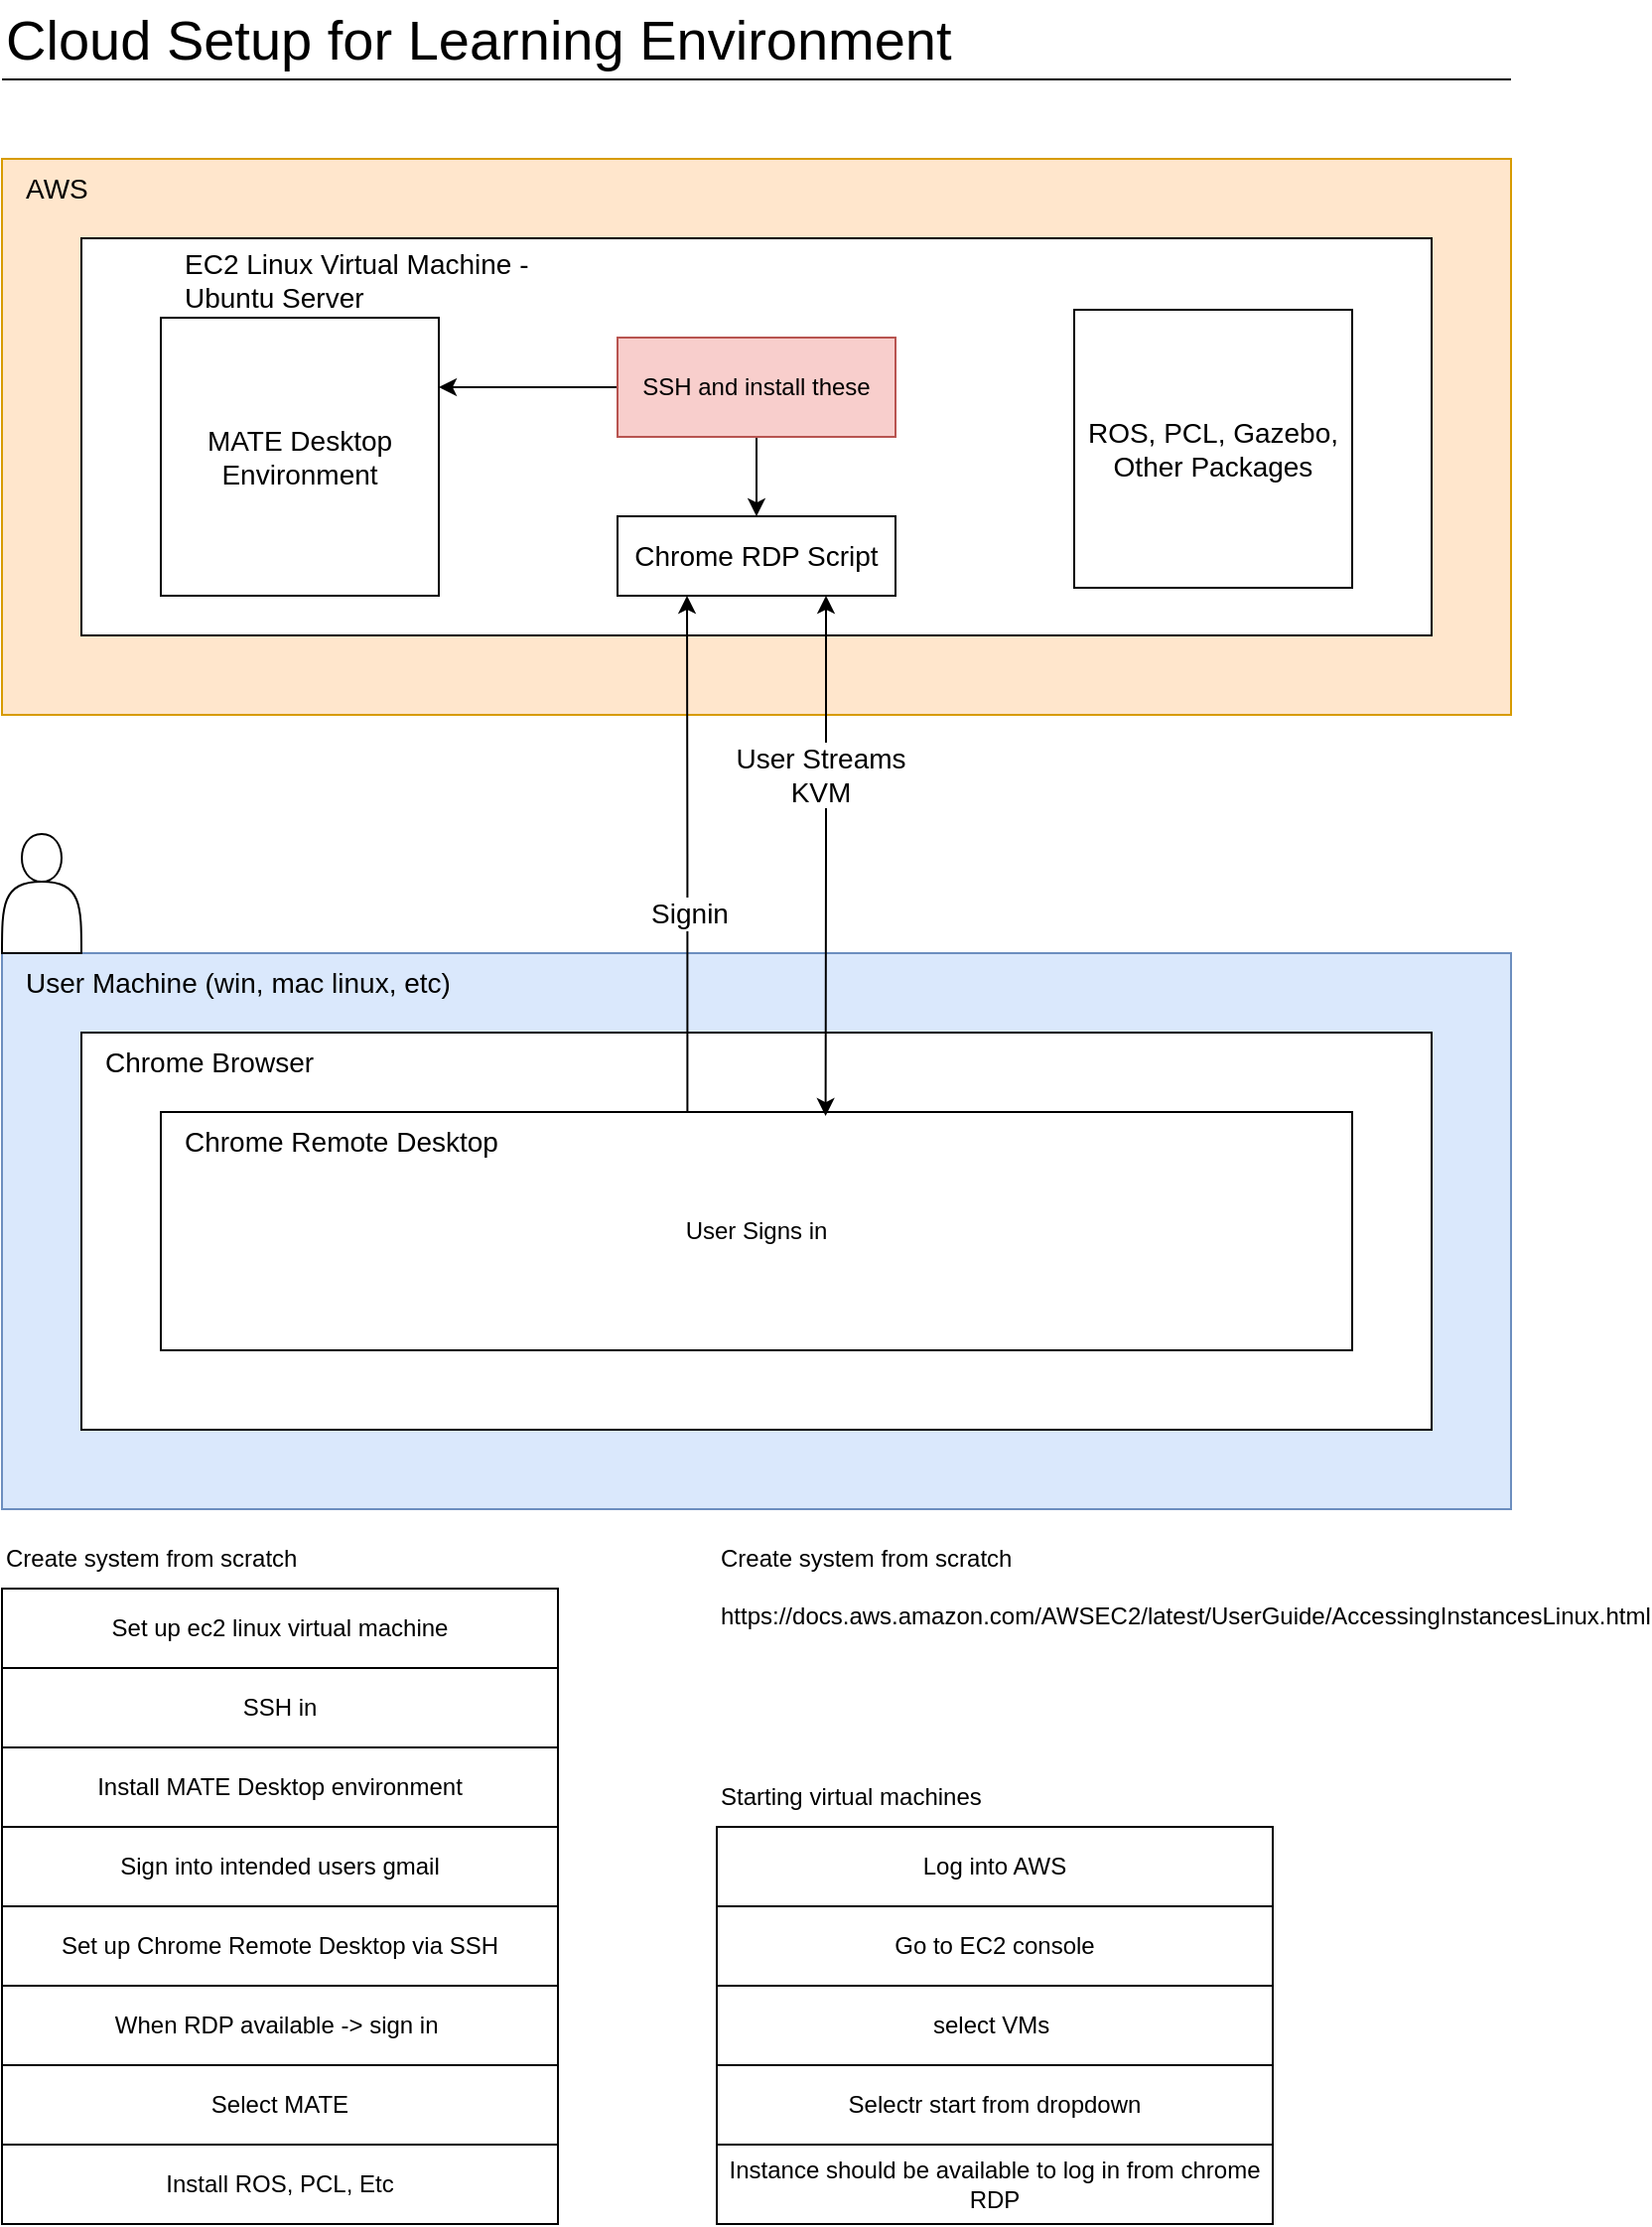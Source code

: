 <mxfile version="17.3.0" type="github">
  <diagram id="FiLudgv4UGmtYQNG53DB" name="Page-1">
    <mxGraphModel dx="1367" dy="877" grid="1" gridSize="10" guides="1" tooltips="1" connect="1" arrows="1" fold="1" page="1" pageScale="1" pageWidth="827" pageHeight="1169" math="0" shadow="0">
      <root>
        <mxCell id="0" />
        <mxCell id="1" parent="0" />
        <mxCell id="fCbCj9mszyti0dIkxIe6-2" value="" style="rounded=0;whiteSpace=wrap;html=1;fillColor=#ffe6cc;strokeColor=#d79b00;" parent="1" vertex="1">
          <mxGeometry x="40" y="120" width="760" height="280" as="geometry" />
        </mxCell>
        <mxCell id="fCbCj9mszyti0dIkxIe6-3" value="" style="endArrow=none;html=1;rounded=0;" parent="1" edge="1">
          <mxGeometry width="50" height="50" relative="1" as="geometry">
            <mxPoint x="40" y="80" as="sourcePoint" />
            <mxPoint x="800" y="80" as="targetPoint" />
          </mxGeometry>
        </mxCell>
        <mxCell id="fCbCj9mszyti0dIkxIe6-4" value="Cloud Setup for Learning Environment" style="text;html=1;strokeColor=none;fillColor=none;align=left;verticalAlign=bottom;whiteSpace=wrap;rounded=0;fontStyle=0;fontSize=28;labelPosition=center;verticalLabelPosition=middle;" parent="1" vertex="1">
          <mxGeometry x="40" y="40" width="510" height="40" as="geometry" />
        </mxCell>
        <mxCell id="fCbCj9mszyti0dIkxIe6-5" value="AWS" style="text;html=1;strokeColor=none;fillColor=none;align=left;verticalAlign=middle;whiteSpace=wrap;rounded=0;fontSize=14;" parent="1" vertex="1">
          <mxGeometry x="50" y="120" width="120" height="30" as="geometry" />
        </mxCell>
        <mxCell id="fCbCj9mszyti0dIkxIe6-6" value="" style="rounded=0;whiteSpace=wrap;html=1;" parent="1" vertex="1">
          <mxGeometry x="80" y="160" width="680" height="200" as="geometry" />
        </mxCell>
        <mxCell id="fCbCj9mszyti0dIkxIe6-7" value="EC2 Linux Virtual Machine - Ubuntu Server" style="text;html=1;strokeColor=none;fillColor=none;align=left;verticalAlign=middle;whiteSpace=wrap;rounded=0;fontSize=14;" parent="1" vertex="1">
          <mxGeometry x="130" y="166" width="190" height="30" as="geometry" />
        </mxCell>
        <mxCell id="fCbCj9mszyti0dIkxIe6-8" value="MATE Desktop Environment" style="rounded=0;whiteSpace=wrap;html=1;fontSize=14;" parent="1" vertex="1">
          <mxGeometry x="120" y="200" width="140" height="140" as="geometry" />
        </mxCell>
        <mxCell id="fCbCj9mszyti0dIkxIe6-9" value="ROS, PCL, Gazebo, Other Packages" style="rounded=0;whiteSpace=wrap;html=1;fontSize=14;" parent="1" vertex="1">
          <mxGeometry x="580" y="196" width="140" height="140" as="geometry" />
        </mxCell>
        <mxCell id="fCbCj9mszyti0dIkxIe6-10" value="Chrome RDP Script" style="rounded=0;whiteSpace=wrap;html=1;fontSize=14;" parent="1" vertex="1">
          <mxGeometry x="350" y="300" width="140" height="40" as="geometry" />
        </mxCell>
        <mxCell id="fCbCj9mszyti0dIkxIe6-11" value="" style="rounded=0;whiteSpace=wrap;html=1;fillColor=#dae8fc;strokeColor=#6c8ebf;" parent="1" vertex="1">
          <mxGeometry x="40" y="520" width="760" height="280" as="geometry" />
        </mxCell>
        <mxCell id="fCbCj9mszyti0dIkxIe6-12" value="User Machine (win, mac linux, etc)" style="text;html=1;strokeColor=none;fillColor=none;align=left;verticalAlign=middle;whiteSpace=wrap;rounded=0;fontSize=14;" parent="1" vertex="1">
          <mxGeometry x="50" y="520" width="290" height="30" as="geometry" />
        </mxCell>
        <mxCell id="fCbCj9mszyti0dIkxIe6-13" value="" style="rounded=0;whiteSpace=wrap;html=1;" parent="1" vertex="1">
          <mxGeometry x="80" y="560" width="680" height="200" as="geometry" />
        </mxCell>
        <mxCell id="fCbCj9mszyti0dIkxIe6-14" value="Chrome Browser" style="text;html=1;strokeColor=none;fillColor=none;align=left;verticalAlign=middle;whiteSpace=wrap;rounded=0;fontSize=14;" parent="1" vertex="1">
          <mxGeometry x="90" y="560" width="190" height="30" as="geometry" />
        </mxCell>
        <mxCell id="fCbCj9mszyti0dIkxIe6-17" style="edgeStyle=orthogonalEdgeStyle;rounded=0;orthogonalLoop=1;jettySize=auto;html=1;fontSize=14;entryX=0.25;entryY=1;entryDx=0;entryDy=0;exitX=0.442;exitY=0;exitDx=0;exitDy=0;exitPerimeter=0;" parent="1" source="fCbCj9mszyti0dIkxIe6-15" target="fCbCj9mszyti0dIkxIe6-10" edge="1">
          <mxGeometry relative="1" as="geometry" />
        </mxCell>
        <mxCell id="fCbCj9mszyti0dIkxIe6-20" value="Signin" style="edgeLabel;html=1;align=center;verticalAlign=middle;resizable=0;points=[];fontSize=14;" parent="fCbCj9mszyti0dIkxIe6-17" vertex="1" connectable="0">
          <mxGeometry x="-0.178" y="-1" relative="1" as="geometry">
            <mxPoint y="7" as="offset" />
          </mxGeometry>
        </mxCell>
        <mxCell id="fCbCj9mszyti0dIkxIe6-15" value="User Signs in" style="rounded=0;whiteSpace=wrap;html=1;" parent="1" vertex="1">
          <mxGeometry x="120" y="600" width="600" height="120" as="geometry" />
        </mxCell>
        <mxCell id="fCbCj9mszyti0dIkxIe6-16" value="Chrome Remote Desktop" style="text;html=1;strokeColor=none;fillColor=none;align=left;verticalAlign=middle;whiteSpace=wrap;rounded=0;fontSize=14;" parent="1" vertex="1">
          <mxGeometry x="130" y="600" width="190" height="30" as="geometry" />
        </mxCell>
        <mxCell id="fCbCj9mszyti0dIkxIe6-18" style="edgeStyle=orthogonalEdgeStyle;rounded=0;orthogonalLoop=1;jettySize=auto;html=1;entryX=0.558;entryY=0.017;entryDx=0;entryDy=0;entryPerimeter=0;fontSize=14;exitX=0.75;exitY=1;exitDx=0;exitDy=0;startArrow=classic;startFill=1;" parent="1" source="fCbCj9mszyti0dIkxIe6-10" target="fCbCj9mszyti0dIkxIe6-15" edge="1">
          <mxGeometry relative="1" as="geometry" />
        </mxCell>
        <mxCell id="fCbCj9mszyti0dIkxIe6-19" value="&lt;div&gt;User Streams&lt;/div&gt;&lt;div&gt;KVM&lt;/div&gt;" style="edgeLabel;html=1;align=center;verticalAlign=middle;resizable=0;points=[];fontSize=14;" parent="fCbCj9mszyti0dIkxIe6-18" vertex="1" connectable="0">
          <mxGeometry x="-0.152" y="-3" relative="1" as="geometry">
            <mxPoint y="-21" as="offset" />
          </mxGeometry>
        </mxCell>
        <mxCell id="-mVsFdHJDbbOlhyKBQoK-1" value="" style="shape=image;verticalLabelPosition=bottom;labelBackgroundColor=default;verticalAlign=top;aspect=fixed;imageAspect=0;image=https://image.similarpng.com/very-thumbnail/2020/12/Google-chrome-logo-in-flat-design-on-transparent-PNG.png;" parent="1" vertex="1">
          <mxGeometry x="720" y="570" width="30" height="30" as="geometry" />
        </mxCell>
        <mxCell id="-mVsFdHJDbbOlhyKBQoK-2" value="" style="shape=image;verticalLabelPosition=bottom;labelBackgroundColor=default;verticalAlign=top;aspect=fixed;imageAspect=0;image=https://upload.wikimedia.org/wikipedia/commons/thumb/b/b5/Former_Ubuntu_logo.svg/2560px-Former_Ubuntu_logo.svg.png;clipPath=inset(0% 70.33% 0% 0%);" parent="1" vertex="1">
          <mxGeometry x="87" y="166" width="32.26" height="29" as="geometry" />
        </mxCell>
        <mxCell id="-mVsFdHJDbbOlhyKBQoK-6" style="edgeStyle=orthogonalEdgeStyle;rounded=0;orthogonalLoop=1;jettySize=auto;html=1;entryX=1;entryY=0.25;entryDx=0;entryDy=0;" parent="1" source="-mVsFdHJDbbOlhyKBQoK-4" target="fCbCj9mszyti0dIkxIe6-8" edge="1">
          <mxGeometry relative="1" as="geometry" />
        </mxCell>
        <mxCell id="-mVsFdHJDbbOlhyKBQoK-7" style="edgeStyle=orthogonalEdgeStyle;rounded=0;orthogonalLoop=1;jettySize=auto;html=1;entryX=0.5;entryY=0;entryDx=0;entryDy=0;" parent="1" source="-mVsFdHJDbbOlhyKBQoK-4" target="fCbCj9mszyti0dIkxIe6-10" edge="1">
          <mxGeometry relative="1" as="geometry" />
        </mxCell>
        <mxCell id="-mVsFdHJDbbOlhyKBQoK-4" value="SSH and install these" style="rounded=0;whiteSpace=wrap;html=1;fillColor=#f8cecc;strokeColor=#b85450;" parent="1" vertex="1">
          <mxGeometry x="350" y="210" width="140" height="50" as="geometry" />
        </mxCell>
        <mxCell id="4zGTrhQUskfJvnYJmJ0G-1" value="" style="shape=actor;whiteSpace=wrap;html=1;" vertex="1" parent="1">
          <mxGeometry x="40" y="460" width="40" height="60" as="geometry" />
        </mxCell>
        <mxCell id="4zGTrhQUskfJvnYJmJ0G-3" value="Set up ec2 linux virtual machine" style="rounded=0;whiteSpace=wrap;html=1;" vertex="1" parent="1">
          <mxGeometry x="40" y="840" width="280" height="40" as="geometry" />
        </mxCell>
        <mxCell id="4zGTrhQUskfJvnYJmJ0G-4" value="Create system from scratch" style="text;html=1;strokeColor=none;fillColor=none;align=left;verticalAlign=middle;whiteSpace=wrap;rounded=0;" vertex="1" parent="1">
          <mxGeometry x="40" y="810" width="160" height="30" as="geometry" />
        </mxCell>
        <mxCell id="4zGTrhQUskfJvnYJmJ0G-5" value="SSH in" style="rounded=0;whiteSpace=wrap;html=1;" vertex="1" parent="1">
          <mxGeometry x="40" y="880" width="280" height="40" as="geometry" />
        </mxCell>
        <mxCell id="4zGTrhQUskfJvnYJmJ0G-6" value="Install MATE Desktop environment" style="rounded=0;whiteSpace=wrap;html=1;" vertex="1" parent="1">
          <mxGeometry x="40" y="920" width="280" height="40" as="geometry" />
        </mxCell>
        <mxCell id="4zGTrhQUskfJvnYJmJ0G-7" value="Set up Chrome Remote Desktop via SSH" style="rounded=0;whiteSpace=wrap;html=1;" vertex="1" parent="1">
          <mxGeometry x="40" y="1000" width="280" height="40" as="geometry" />
        </mxCell>
        <mxCell id="4zGTrhQUskfJvnYJmJ0G-8" value="When RDP available -&amp;gt; sign in&amp;nbsp;" style="rounded=0;whiteSpace=wrap;html=1;" vertex="1" parent="1">
          <mxGeometry x="40" y="1040" width="280" height="40" as="geometry" />
        </mxCell>
        <mxCell id="4zGTrhQUskfJvnYJmJ0G-9" value="Install ROS, PCL, Etc" style="rounded=0;whiteSpace=wrap;html=1;" vertex="1" parent="1">
          <mxGeometry x="40" y="1120" width="280" height="40" as="geometry" />
        </mxCell>
        <mxCell id="4zGTrhQUskfJvnYJmJ0G-10" value="Select MATE" style="rounded=0;whiteSpace=wrap;html=1;" vertex="1" parent="1">
          <mxGeometry x="40" y="1080" width="280" height="40" as="geometry" />
        </mxCell>
        <mxCell id="4zGTrhQUskfJvnYJmJ0G-11" value="Starting virtual machines" style="text;html=1;strokeColor=none;fillColor=none;align=left;verticalAlign=middle;whiteSpace=wrap;rounded=0;" vertex="1" parent="1">
          <mxGeometry x="400" y="930" width="160" height="30" as="geometry" />
        </mxCell>
        <mxCell id="4zGTrhQUskfJvnYJmJ0G-12" value="Log into AWS" style="rounded=0;whiteSpace=wrap;html=1;" vertex="1" parent="1">
          <mxGeometry x="400" y="960" width="280" height="40" as="geometry" />
        </mxCell>
        <mxCell id="4zGTrhQUskfJvnYJmJ0G-13" value="Go to EC2 console" style="rounded=0;whiteSpace=wrap;html=1;" vertex="1" parent="1">
          <mxGeometry x="400" y="1000" width="280" height="40" as="geometry" />
        </mxCell>
        <mxCell id="4zGTrhQUskfJvnYJmJ0G-14" value="select VMs&amp;nbsp;" style="rounded=0;whiteSpace=wrap;html=1;" vertex="1" parent="1">
          <mxGeometry x="400" y="1040" width="280" height="40" as="geometry" />
        </mxCell>
        <mxCell id="4zGTrhQUskfJvnYJmJ0G-15" value="Selectr start from dropdown" style="rounded=0;whiteSpace=wrap;html=1;" vertex="1" parent="1">
          <mxGeometry x="400" y="1080" width="280" height="40" as="geometry" />
        </mxCell>
        <mxCell id="4zGTrhQUskfJvnYJmJ0G-16" value="Sign into intended users gmail" style="rounded=0;whiteSpace=wrap;html=1;" vertex="1" parent="1">
          <mxGeometry x="40" y="960" width="280" height="40" as="geometry" />
        </mxCell>
        <mxCell id="4zGTrhQUskfJvnYJmJ0G-17" value="Instance should be available to log in from chrome RDP" style="rounded=0;whiteSpace=wrap;html=1;" vertex="1" parent="1">
          <mxGeometry x="400" y="1120" width="280" height="40" as="geometry" />
        </mxCell>
        <UserObject label="https://docs.aws.amazon.com/AWSEC2/latest/UserGuide/AccessingInstancesLinux.html" link="https://docs.aws.amazon.com/AWSEC2/latest/UserGuide/AccessingInstancesLinux.html" id="4zGTrhQUskfJvnYJmJ0G-18">
          <mxCell style="text;whiteSpace=wrap;html=1;" vertex="1" parent="1">
            <mxGeometry x="400" y="840" width="280" height="60" as="geometry" />
          </mxCell>
        </UserObject>
        <mxCell id="4zGTrhQUskfJvnYJmJ0G-19" value="Create system from scratch" style="text;html=1;strokeColor=none;fillColor=none;align=left;verticalAlign=middle;whiteSpace=wrap;rounded=0;" vertex="1" parent="1">
          <mxGeometry x="400" y="810" width="160" height="30" as="geometry" />
        </mxCell>
      </root>
    </mxGraphModel>
  </diagram>
</mxfile>
